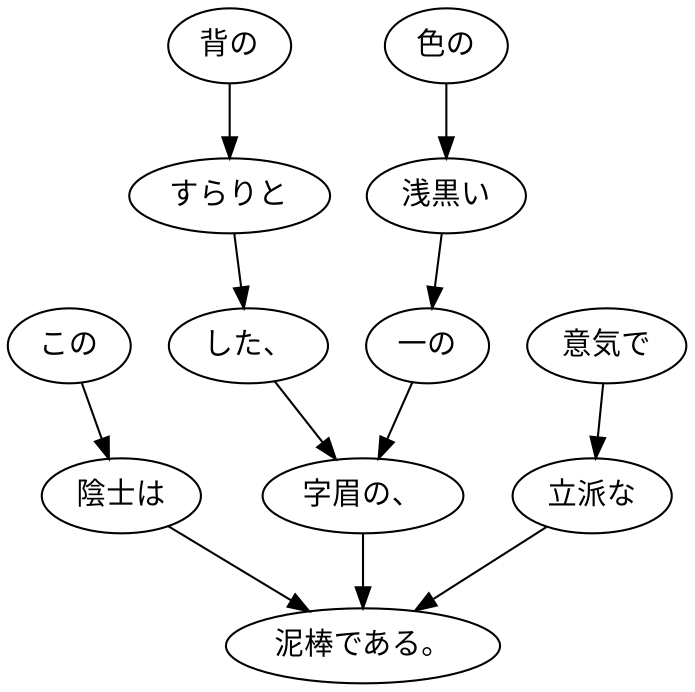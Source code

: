 digraph graph2803 {
	node0 [label="この"];
	node1 [label="陰士は"];
	node2 [label="背の"];
	node3 [label="すらりと"];
	node4 [label="した、"];
	node5 [label="色の"];
	node6 [label="浅黒い"];
	node7 [label="一の"];
	node8 [label="字眉の、"];
	node9 [label="意気で"];
	node10 [label="立派な"];
	node11 [label="泥棒である。"];
	node0 -> node1;
	node1 -> node11;
	node2 -> node3;
	node3 -> node4;
	node4 -> node8;
	node5 -> node6;
	node6 -> node7;
	node7 -> node8;
	node8 -> node11;
	node9 -> node10;
	node10 -> node11;
}

